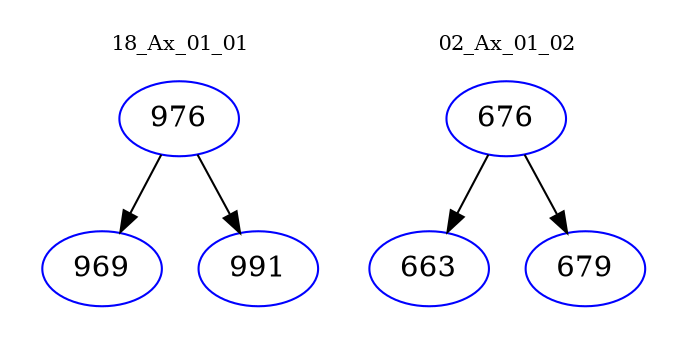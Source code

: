 digraph{
subgraph cluster_0 {
color = white
label = "18_Ax_01_01";
fontsize=10;
T0_976 [label="976", color="blue"]
T0_976 -> T0_969 [color="black"]
T0_969 [label="969", color="blue"]
T0_976 -> T0_991 [color="black"]
T0_991 [label="991", color="blue"]
}
subgraph cluster_1 {
color = white
label = "02_Ax_01_02";
fontsize=10;
T1_676 [label="676", color="blue"]
T1_676 -> T1_663 [color="black"]
T1_663 [label="663", color="blue"]
T1_676 -> T1_679 [color="black"]
T1_679 [label="679", color="blue"]
}
}
